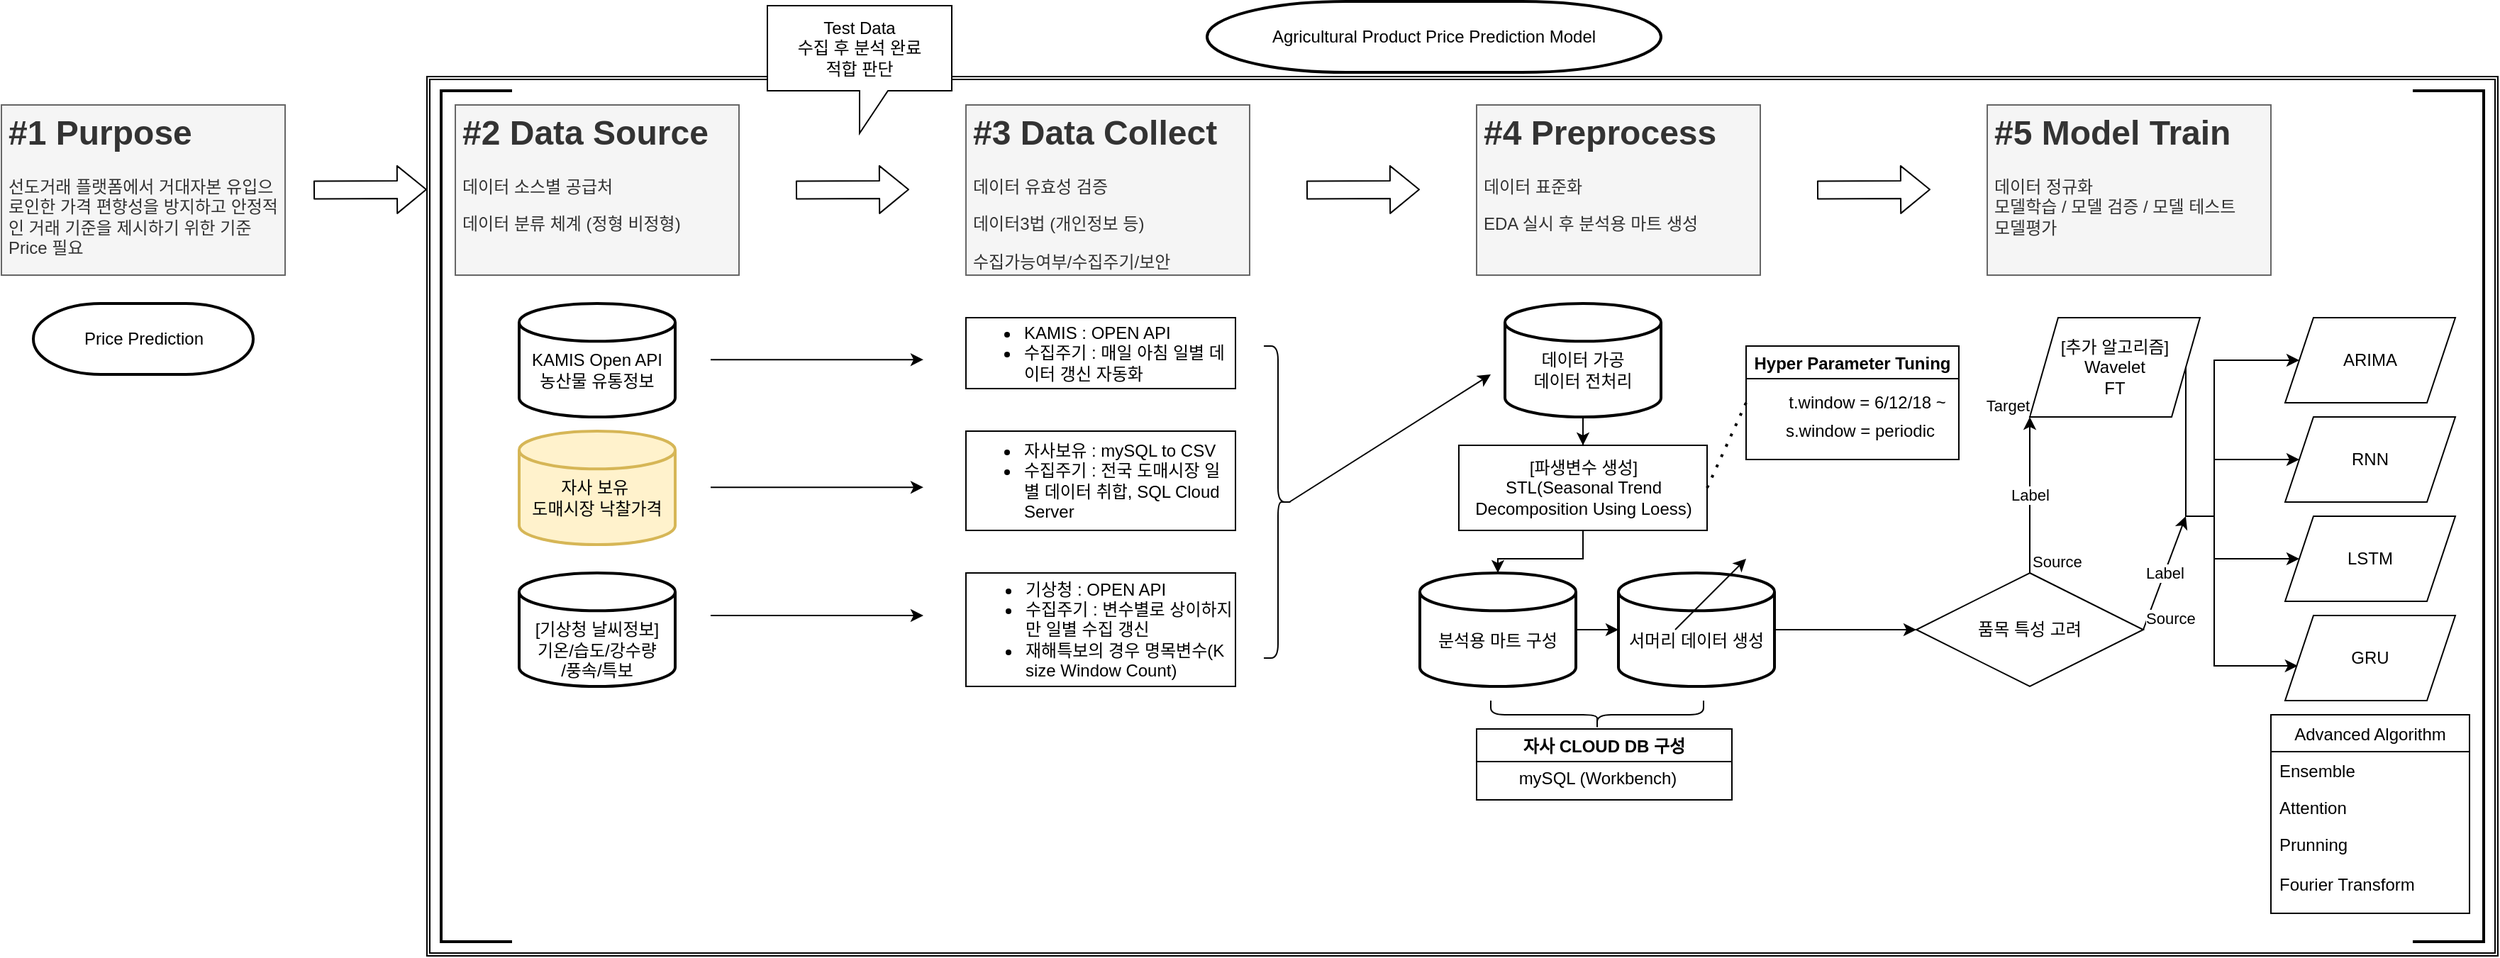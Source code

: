 <mxfile version="15.0.4" type="github">
  <diagram name="Page-1" id="74e2e168-ea6b-b213-b513-2b3c1d86103e">
    <mxGraphModel dx="2029" dy="1624" grid="1" gridSize="10" guides="1" tooltips="1" connect="1" arrows="1" fold="1" page="1" pageScale="1" pageWidth="1100" pageHeight="850" background="none" math="0" shadow="0">
      <root>
        <mxCell id="0" />
        <mxCell id="1" parent="0" />
        <mxCell id="tNpx7jzvRKUiA993KeqK-80" value="" style="shape=ext;double=1;rounded=0;whiteSpace=wrap;html=1;" parent="1" vertex="1">
          <mxGeometry x="300" y="-60" width="1460" height="620" as="geometry" />
        </mxCell>
        <mxCell id="tNpx7jzvRKUiA993KeqK-1" value="Agricultural Product Price Prediction Model" style="strokeWidth=2;html=1;shape=mxgraph.flowchart.terminator;whiteSpace=wrap;" parent="1" vertex="1">
          <mxGeometry x="850" y="-113" width="320" height="50" as="geometry" />
        </mxCell>
        <mxCell id="tNpx7jzvRKUiA993KeqK-3" value="&lt;br&gt;KAMIS Open API&lt;br&gt;농산물 유통정보" style="strokeWidth=2;html=1;shape=mxgraph.flowchart.database;whiteSpace=wrap;" parent="1" vertex="1">
          <mxGeometry x="365" y="100" width="110" height="80" as="geometry" />
        </mxCell>
        <mxCell id="tNpx7jzvRKUiA993KeqK-4" value="&lt;br&gt;자사 보유&amp;nbsp;&lt;br&gt;도매시장 낙찰가격" style="strokeWidth=2;html=1;shape=mxgraph.flowchart.database;whiteSpace=wrap;fillColor=#fff2cc;strokeColor=#d6b656;" parent="1" vertex="1">
          <mxGeometry x="365" y="190" width="110" height="80" as="geometry" />
        </mxCell>
        <mxCell id="tNpx7jzvRKUiA993KeqK-5" value="&lt;h1&gt;#1 Purpose&lt;/h1&gt;&lt;p&gt;선도거래 플랫폼에서 거대자본 유입으로인한 가격 편향성을 방지하고 안정적인 거래 기준을 제시하기 위한 기준 Price 필요&lt;/p&gt;" style="text;html=1;strokeColor=#666666;fillColor=#f5f5f5;spacing=5;spacingTop=-20;whiteSpace=wrap;overflow=hidden;rounded=0;fontColor=#333333;" parent="1" vertex="1">
          <mxGeometry y="-40" width="200" height="120" as="geometry" />
        </mxCell>
        <mxCell id="tNpx7jzvRKUiA993KeqK-6" value="&lt;h1&gt;#2 Data Source&lt;/h1&gt;&lt;p&gt;데이터 소스별 공급처&lt;/p&gt;&lt;p&gt;데이터 분류 체계 (정형 비정형)&lt;/p&gt;" style="text;html=1;strokeColor=#666666;fillColor=#f5f5f5;spacing=5;spacingTop=-20;whiteSpace=wrap;overflow=hidden;rounded=0;fontColor=#333333;" parent="1" vertex="1">
          <mxGeometry x="320" y="-40" width="200" height="120" as="geometry" />
        </mxCell>
        <mxCell id="tNpx7jzvRKUiA993KeqK-7" value="" style="shape=flexArrow;endArrow=classic;html=1;width=12.5;endSize=6.5;" parent="1" edge="1">
          <mxGeometry width="50" height="50" relative="1" as="geometry">
            <mxPoint x="220" y="20" as="sourcePoint" />
            <mxPoint x="300" y="19.58" as="targetPoint" />
          </mxGeometry>
        </mxCell>
        <mxCell id="tNpx7jzvRKUiA993KeqK-8" value="" style="shape=flexArrow;endArrow=classic;html=1;width=12.5;endSize=6.5;" parent="1" edge="1">
          <mxGeometry width="50" height="50" relative="1" as="geometry">
            <mxPoint x="560" y="20" as="sourcePoint" />
            <mxPoint x="640" y="19.58" as="targetPoint" />
          </mxGeometry>
        </mxCell>
        <mxCell id="tNpx7jzvRKUiA993KeqK-9" value="&lt;h1&gt;#3 Data Collect&lt;/h1&gt;&lt;p&gt;데이터 유효성 검증&lt;/p&gt;&lt;p&gt;데이터3법 (개인정보 등)&lt;/p&gt;&lt;p&gt;수집가능여부/수집주기/보안&lt;/p&gt;" style="text;html=1;strokeColor=#666666;fillColor=#f5f5f5;spacing=5;spacingTop=-20;whiteSpace=wrap;overflow=hidden;rounded=0;fontColor=#333333;" parent="1" vertex="1">
          <mxGeometry x="680" y="-40" width="200" height="120" as="geometry" />
        </mxCell>
        <mxCell id="tNpx7jzvRKUiA993KeqK-10" value="&lt;br&gt;&lt;br&gt;[기상청 날씨정보]&lt;br&gt;기온/습도/강수량&lt;br&gt;/풍속/특보" style="strokeWidth=2;html=1;shape=mxgraph.flowchart.database;whiteSpace=wrap;" parent="1" vertex="1">
          <mxGeometry x="365" y="290" width="110" height="80" as="geometry" />
        </mxCell>
        <mxCell id="tNpx7jzvRKUiA993KeqK-18" value="&lt;div style=&quot;text-align: left&quot;&gt;&lt;ul&gt;&lt;li&gt;&lt;span&gt;KAMIS : OPEN API&lt;/span&gt;&lt;/li&gt;&lt;li&gt;&lt;span&gt;수집주기 : 매일 아침 일별 데이터 갱신 자동화&lt;/span&gt;&lt;/li&gt;&lt;/ul&gt;&lt;/div&gt;" style="rounded=0;whiteSpace=wrap;html=1;" parent="1" vertex="1">
          <mxGeometry x="680" y="110" width="190" height="50" as="geometry" />
        </mxCell>
        <mxCell id="tNpx7jzvRKUiA993KeqK-19" value="&lt;ul&gt;&lt;li style=&quot;text-align: left&quot;&gt;자사보유 : mySQL to CSV&lt;/li&gt;&lt;li style=&quot;text-align: left&quot;&gt;수집주기 : 전국 도매시장 일별 데이터 취합, SQL Cloud Server&lt;/li&gt;&lt;/ul&gt;" style="rounded=0;whiteSpace=wrap;html=1;" parent="1" vertex="1">
          <mxGeometry x="680" y="190" width="190" height="70" as="geometry" />
        </mxCell>
        <mxCell id="tNpx7jzvRKUiA993KeqK-20" value="&lt;ul&gt;&lt;li&gt;기상청 : OPEN API&lt;/li&gt;&lt;li&gt;수집주기 : 변수별로 상이하지만 일별 수집 갱신&lt;/li&gt;&lt;li&gt;재해특보의 경우 명목변수(K size Window Count)&lt;/li&gt;&lt;/ul&gt;" style="rounded=0;whiteSpace=wrap;html=1;align=left;" parent="1" vertex="1">
          <mxGeometry x="680" y="290" width="190" height="80" as="geometry" />
        </mxCell>
        <mxCell id="tNpx7jzvRKUiA993KeqK-21" value="" style="endArrow=classic;html=1;" parent="1" edge="1">
          <mxGeometry width="50" height="50" relative="1" as="geometry">
            <mxPoint x="500" y="139.58" as="sourcePoint" />
            <mxPoint x="650" y="139.58" as="targetPoint" />
          </mxGeometry>
        </mxCell>
        <mxCell id="tNpx7jzvRKUiA993KeqK-22" value="" style="endArrow=classic;html=1;" parent="1" edge="1">
          <mxGeometry width="50" height="50" relative="1" as="geometry">
            <mxPoint x="500" y="229.58" as="sourcePoint" />
            <mxPoint x="650" y="229.58" as="targetPoint" />
          </mxGeometry>
        </mxCell>
        <mxCell id="tNpx7jzvRKUiA993KeqK-23" value="" style="endArrow=classic;html=1;" parent="1" edge="1">
          <mxGeometry width="50" height="50" relative="1" as="geometry">
            <mxPoint x="500" y="320" as="sourcePoint" />
            <mxPoint x="650" y="320" as="targetPoint" />
          </mxGeometry>
        </mxCell>
        <mxCell id="tNpx7jzvRKUiA993KeqK-24" value="" style="shape=flexArrow;endArrow=classic;html=1;width=12.5;endSize=6.5;" parent="1" edge="1">
          <mxGeometry width="50" height="50" relative="1" as="geometry">
            <mxPoint x="920" y="20.0" as="sourcePoint" />
            <mxPoint x="1000" y="19.58" as="targetPoint" />
          </mxGeometry>
        </mxCell>
        <mxCell id="tNpx7jzvRKUiA993KeqK-25" value="&lt;h1&gt;#4 Preprocess&lt;/h1&gt;&lt;p&gt;데이터 표준화&lt;/p&gt;&lt;p&gt;&lt;span&gt;EDA 실시 후 분석용 마트 생성&lt;/span&gt;&lt;/p&gt;" style="text;html=1;strokeColor=#666666;fillColor=#f5f5f5;spacing=5;spacingTop=-20;whiteSpace=wrap;overflow=hidden;rounded=0;fontColor=#333333;" parent="1" vertex="1">
          <mxGeometry x="1040" y="-40" width="200" height="120" as="geometry" />
        </mxCell>
        <mxCell id="tNpx7jzvRKUiA993KeqK-26" value="Test Data &lt;br&gt;수집 후 분석 완료 &lt;br&gt;적합 판단" style="shape=callout;whiteSpace=wrap;html=1;perimeter=calloutPerimeter;" parent="1" vertex="1">
          <mxGeometry x="540" y="-110" width="130" height="90" as="geometry" />
        </mxCell>
        <mxCell id="tNpx7jzvRKUiA993KeqK-31" style="edgeStyle=orthogonalEdgeStyle;rounded=0;orthogonalLoop=1;jettySize=auto;html=1;exitX=0.5;exitY=1;exitDx=0;exitDy=0;exitPerimeter=0;" parent="1" source="tNpx7jzvRKUiA993KeqK-27" target="tNpx7jzvRKUiA993KeqK-30" edge="1">
          <mxGeometry relative="1" as="geometry" />
        </mxCell>
        <mxCell id="tNpx7jzvRKUiA993KeqK-27" value="&lt;br&gt;데이터 가공&lt;br&gt;데이터 전처리" style="strokeWidth=2;html=1;shape=mxgraph.flowchart.database;whiteSpace=wrap;" parent="1" vertex="1">
          <mxGeometry x="1060" y="100" width="110" height="80" as="geometry" />
        </mxCell>
        <mxCell id="tNpx7jzvRKUiA993KeqK-28" value="" style="shape=curlyBracket;whiteSpace=wrap;html=1;rounded=1;flipH=1;" parent="1" vertex="1">
          <mxGeometry x="890" y="130" width="20" height="220" as="geometry" />
        </mxCell>
        <mxCell id="tNpx7jzvRKUiA993KeqK-29" value="" style="endArrow=classic;html=1;exitX=0.1;exitY=0.5;exitDx=0;exitDy=0;exitPerimeter=0;" parent="1" source="tNpx7jzvRKUiA993KeqK-28" edge="1">
          <mxGeometry width="50" height="50" relative="1" as="geometry">
            <mxPoint x="510" y="149.58" as="sourcePoint" />
            <mxPoint x="1050" y="150" as="targetPoint" />
          </mxGeometry>
        </mxCell>
        <mxCell id="tNpx7jzvRKUiA993KeqK-33" style="edgeStyle=orthogonalEdgeStyle;rounded=0;orthogonalLoop=1;jettySize=auto;html=1;exitX=0.5;exitY=1;exitDx=0;exitDy=0;entryX=0.5;entryY=0;entryDx=0;entryDy=0;entryPerimeter=0;" parent="1" source="tNpx7jzvRKUiA993KeqK-30" target="tNpx7jzvRKUiA993KeqK-32" edge="1">
          <mxGeometry relative="1" as="geometry" />
        </mxCell>
        <mxCell id="tNpx7jzvRKUiA993KeqK-30" value="[파생변수 생성]&lt;br&gt;STL(Seasonal Trend Decomposition Using Loess)" style="rounded=0;whiteSpace=wrap;html=1;" parent="1" vertex="1">
          <mxGeometry x="1027.5" y="200" width="175" height="60" as="geometry" />
        </mxCell>
        <mxCell id="tNpx7jzvRKUiA993KeqK-35" style="edgeStyle=orthogonalEdgeStyle;rounded=0;orthogonalLoop=1;jettySize=auto;html=1;exitX=1;exitY=0.5;exitDx=0;exitDy=0;exitPerimeter=0;entryX=0;entryY=0.5;entryDx=0;entryDy=0;entryPerimeter=0;" parent="1" source="tNpx7jzvRKUiA993KeqK-32" target="tNpx7jzvRKUiA993KeqK-34" edge="1">
          <mxGeometry relative="1" as="geometry" />
        </mxCell>
        <mxCell id="tNpx7jzvRKUiA993KeqK-32" value="&lt;br&gt;분석용 마트 구성" style="strokeWidth=2;html=1;shape=mxgraph.flowchart.database;whiteSpace=wrap;" parent="1" vertex="1">
          <mxGeometry x="1000" y="290" width="110" height="80" as="geometry" />
        </mxCell>
        <mxCell id="tNpx7jzvRKUiA993KeqK-34" value="&lt;br&gt;서머리 데이터 생성" style="strokeWidth=2;html=1;shape=mxgraph.flowchart.database;whiteSpace=wrap;" parent="1" vertex="1">
          <mxGeometry x="1140" y="290" width="110" height="80" as="geometry" />
        </mxCell>
        <mxCell id="tNpx7jzvRKUiA993KeqK-36" value="" style="shape=curlyBracket;whiteSpace=wrap;html=1;rounded=1;flipH=1;rotation=90;" parent="1" vertex="1">
          <mxGeometry x="1115" y="315" width="20" height="150" as="geometry" />
        </mxCell>
        <mxCell id="tNpx7jzvRKUiA993KeqK-37" value="" style="shape=flexArrow;endArrow=classic;html=1;width=12.5;endSize=6.5;" parent="1" edge="1">
          <mxGeometry width="50" height="50" relative="1" as="geometry">
            <mxPoint x="1280" y="20.0" as="sourcePoint" />
            <mxPoint x="1360" y="19.58" as="targetPoint" />
          </mxGeometry>
        </mxCell>
        <mxCell id="tNpx7jzvRKUiA993KeqK-38" value="&lt;h1&gt;#5 Model Train&lt;/h1&gt;&lt;div&gt;데이터 정규화&lt;/div&gt;&lt;div&gt;모델학습 / 모델 검증 / 모델 테스트&lt;/div&gt;&lt;div&gt;모델평가&amp;nbsp;&lt;/div&gt;" style="text;html=1;strokeColor=#666666;fillColor=#f5f5f5;spacing=5;spacingTop=-20;whiteSpace=wrap;overflow=hidden;rounded=0;fontColor=#333333;" parent="1" vertex="1">
          <mxGeometry x="1400" y="-40" width="200" height="120" as="geometry" />
        </mxCell>
        <mxCell id="tNpx7jzvRKUiA993KeqK-39" value="Hyper Parameter Tuning" style="swimlane;" parent="1" vertex="1">
          <mxGeometry x="1230" y="130" width="150" height="80" as="geometry" />
        </mxCell>
        <mxCell id="tNpx7jzvRKUiA993KeqK-40" value="t.window = 6/12/18 ~" style="text;html=1;align=center;verticalAlign=middle;resizable=0;points=[];autosize=1;strokeColor=none;" parent="tNpx7jzvRKUiA993KeqK-39" vertex="1">
          <mxGeometry x="20" y="30" width="130" height="20" as="geometry" />
        </mxCell>
        <mxCell id="tNpx7jzvRKUiA993KeqK-41" value="s.window = periodic" style="text;html=1;align=center;verticalAlign=middle;resizable=0;points=[];autosize=1;strokeColor=none;" parent="tNpx7jzvRKUiA993KeqK-39" vertex="1">
          <mxGeometry x="20" y="50" width="120" height="20" as="geometry" />
        </mxCell>
        <mxCell id="tNpx7jzvRKUiA993KeqK-42" value="" style="endArrow=none;dashed=1;html=1;dashPattern=1 3;strokeWidth=2;entryX=0;entryY=0.5;entryDx=0;entryDy=0;exitX=1;exitY=0.5;exitDx=0;exitDy=0;" parent="1" source="tNpx7jzvRKUiA993KeqK-30" target="tNpx7jzvRKUiA993KeqK-39" edge="1">
          <mxGeometry width="50" height="50" relative="1" as="geometry">
            <mxPoint x="1160" y="340" as="sourcePoint" />
            <mxPoint x="1280" y="180.0" as="targetPoint" />
          </mxGeometry>
        </mxCell>
        <mxCell id="tNpx7jzvRKUiA993KeqK-43" value="자사 CLOUD DB 구성" style="swimlane;" parent="1" vertex="1">
          <mxGeometry x="1040" y="400" width="180" height="50" as="geometry" />
        </mxCell>
        <mxCell id="tNpx7jzvRKUiA993KeqK-44" value="mySQL (Workbench)" style="text;html=1;align=center;verticalAlign=middle;resizable=0;points=[];autosize=1;strokeColor=none;" parent="tNpx7jzvRKUiA993KeqK-43" vertex="1">
          <mxGeometry x="20" y="25" width="130" height="20" as="geometry" />
        </mxCell>
        <mxCell id="tNpx7jzvRKUiA993KeqK-47" value="ARIMA" style="shape=parallelogram;perimeter=parallelogramPerimeter;whiteSpace=wrap;html=1;fixedSize=1;" parent="1" vertex="1">
          <mxGeometry x="1610" y="110" width="120" height="60" as="geometry" />
        </mxCell>
        <mxCell id="tNpx7jzvRKUiA993KeqK-48" value="RNN" style="shape=parallelogram;perimeter=parallelogramPerimeter;whiteSpace=wrap;html=1;fixedSize=1;" parent="1" vertex="1">
          <mxGeometry x="1610" y="180" width="120" height="60" as="geometry" />
        </mxCell>
        <mxCell id="tNpx7jzvRKUiA993KeqK-49" value="LSTM" style="shape=parallelogram;perimeter=parallelogramPerimeter;whiteSpace=wrap;html=1;fixedSize=1;" parent="1" vertex="1">
          <mxGeometry x="1610" y="250" width="120" height="60" as="geometry" />
        </mxCell>
        <mxCell id="tNpx7jzvRKUiA993KeqK-50" value="GRU" style="shape=parallelogram;perimeter=parallelogramPerimeter;whiteSpace=wrap;html=1;fixedSize=1;" parent="1" vertex="1">
          <mxGeometry x="1610" y="320" width="120" height="60" as="geometry" />
        </mxCell>
        <mxCell id="tNpx7jzvRKUiA993KeqK-56" style="edgeStyle=orthogonalEdgeStyle;rounded=0;orthogonalLoop=1;jettySize=auto;html=1;exitX=1;exitY=0.5;exitDx=0;exitDy=0;" parent="1" source="tNpx7jzvRKUiA993KeqK-51" target="tNpx7jzvRKUiA993KeqK-47" edge="1">
          <mxGeometry relative="1" as="geometry">
            <Array as="points">
              <mxPoint x="1540" y="250" />
              <mxPoint x="1560" y="250" />
              <mxPoint x="1560" y="140" />
            </Array>
          </mxGeometry>
        </mxCell>
        <mxCell id="tNpx7jzvRKUiA993KeqK-57" style="edgeStyle=orthogonalEdgeStyle;rounded=0;orthogonalLoop=1;jettySize=auto;html=1;exitX=1;exitY=0.5;exitDx=0;exitDy=0;entryX=0;entryY=0.5;entryDx=0;entryDy=0;" parent="1" source="tNpx7jzvRKUiA993KeqK-51" target="tNpx7jzvRKUiA993KeqK-48" edge="1">
          <mxGeometry relative="1" as="geometry">
            <Array as="points">
              <mxPoint x="1540" y="250" />
              <mxPoint x="1560" y="250" />
              <mxPoint x="1560" y="210" />
            </Array>
          </mxGeometry>
        </mxCell>
        <mxCell id="tNpx7jzvRKUiA993KeqK-58" style="edgeStyle=orthogonalEdgeStyle;rounded=0;orthogonalLoop=1;jettySize=auto;html=1;exitX=1;exitY=0.5;exitDx=0;exitDy=0;entryX=0;entryY=0.5;entryDx=0;entryDy=0;" parent="1" source="tNpx7jzvRKUiA993KeqK-51" target="tNpx7jzvRKUiA993KeqK-49" edge="1">
          <mxGeometry relative="1" as="geometry">
            <Array as="points">
              <mxPoint x="1540" y="250" />
              <mxPoint x="1560" y="250" />
              <mxPoint x="1560" y="280" />
            </Array>
          </mxGeometry>
        </mxCell>
        <mxCell id="tNpx7jzvRKUiA993KeqK-59" style="edgeStyle=orthogonalEdgeStyle;rounded=0;orthogonalLoop=1;jettySize=auto;html=1;exitX=1;exitY=0.5;exitDx=0;exitDy=0;entryX=0.074;entryY=0.592;entryDx=0;entryDy=0;entryPerimeter=0;" parent="1" source="tNpx7jzvRKUiA993KeqK-51" target="tNpx7jzvRKUiA993KeqK-50" edge="1">
          <mxGeometry relative="1" as="geometry">
            <Array as="points">
              <mxPoint x="1540" y="250" />
              <mxPoint x="1560" y="250" />
              <mxPoint x="1560" y="356" />
            </Array>
          </mxGeometry>
        </mxCell>
        <mxCell id="tNpx7jzvRKUiA993KeqK-51" value="[추가 알고리즘]&lt;br&gt;Wavelet&lt;br&gt;FT" style="shape=parallelogram;perimeter=parallelogramPerimeter;whiteSpace=wrap;html=1;fixedSize=1;" parent="1" vertex="1">
          <mxGeometry x="1430" y="110" width="120" height="70" as="geometry" />
        </mxCell>
        <mxCell id="tNpx7jzvRKUiA993KeqK-52" value="품목 특성 고려" style="rhombus;whiteSpace=wrap;html=1;" parent="1" vertex="1">
          <mxGeometry x="1350" y="290" width="160" height="80" as="geometry" />
        </mxCell>
        <mxCell id="tNpx7jzvRKUiA993KeqK-53" value="" style="endArrow=classic;html=1;entryX=0;entryY=0.5;entryDx=0;entryDy=0;entryPerimeter=0;exitX=1;exitY=0.5;exitDx=0;exitDy=0;exitPerimeter=0;" parent="1" source="tNpx7jzvRKUiA993KeqK-34" target="tNpx7jzvRKUiA993KeqK-52" edge="1">
          <mxGeometry width="50" height="50" relative="1" as="geometry">
            <mxPoint x="1180" y="330" as="sourcePoint" />
            <mxPoint x="1230" y="280" as="targetPoint" />
          </mxGeometry>
        </mxCell>
        <mxCell id="tNpx7jzvRKUiA993KeqK-54" value="" style="endArrow=classic;html=1;" parent="1" edge="1">
          <mxGeometry width="50" height="50" relative="1" as="geometry">
            <mxPoint x="1180" y="330" as="sourcePoint" />
            <mxPoint x="1230" y="280" as="targetPoint" />
          </mxGeometry>
        </mxCell>
        <mxCell id="tNpx7jzvRKUiA993KeqK-61" value="" style="endArrow=classic;html=1;exitX=0.5;exitY=0;exitDx=0;exitDy=0;" parent="1" source="tNpx7jzvRKUiA993KeqK-52" edge="1">
          <mxGeometry relative="1" as="geometry">
            <mxPoint x="1380" y="270" as="sourcePoint" />
            <mxPoint x="1430" y="180" as="targetPoint" />
          </mxGeometry>
        </mxCell>
        <mxCell id="tNpx7jzvRKUiA993KeqK-62" value="Label" style="edgeLabel;resizable=0;html=1;align=center;verticalAlign=middle;" parent="tNpx7jzvRKUiA993KeqK-61" connectable="0" vertex="1">
          <mxGeometry relative="1" as="geometry" />
        </mxCell>
        <mxCell id="tNpx7jzvRKUiA993KeqK-63" value="Source" style="edgeLabel;resizable=0;html=1;align=left;verticalAlign=bottom;" parent="tNpx7jzvRKUiA993KeqK-61" connectable="0" vertex="1">
          <mxGeometry x="-1" relative="1" as="geometry" />
        </mxCell>
        <mxCell id="tNpx7jzvRKUiA993KeqK-64" value="Target" style="edgeLabel;resizable=0;html=1;align=right;verticalAlign=bottom;" parent="tNpx7jzvRKUiA993KeqK-61" connectable="0" vertex="1">
          <mxGeometry x="1" relative="1" as="geometry" />
        </mxCell>
        <mxCell id="tNpx7jzvRKUiA993KeqK-66" value="" style="endArrow=classic;html=1;exitX=1;exitY=0.5;exitDx=0;exitDy=0;" parent="1" source="tNpx7jzvRKUiA993KeqK-52" edge="1">
          <mxGeometry relative="1" as="geometry">
            <mxPoint x="1260" y="190" as="sourcePoint" />
            <mxPoint x="1540" y="250" as="targetPoint" />
          </mxGeometry>
        </mxCell>
        <mxCell id="tNpx7jzvRKUiA993KeqK-67" value="Label" style="edgeLabel;resizable=0;html=1;align=center;verticalAlign=middle;" parent="tNpx7jzvRKUiA993KeqK-66" connectable="0" vertex="1">
          <mxGeometry relative="1" as="geometry" />
        </mxCell>
        <mxCell id="tNpx7jzvRKUiA993KeqK-68" value="Source" style="edgeLabel;resizable=0;html=1;align=left;verticalAlign=bottom;" parent="tNpx7jzvRKUiA993KeqK-66" connectable="0" vertex="1">
          <mxGeometry x="-1" relative="1" as="geometry" />
        </mxCell>
        <mxCell id="tNpx7jzvRKUiA993KeqK-70" value="Advanced Algorithm" style="swimlane;fontStyle=0;childLayout=stackLayout;horizontal=1;startSize=26;horizontalStack=0;resizeParent=1;resizeParentMax=0;resizeLast=0;collapsible=1;marginBottom=0;" parent="1" vertex="1">
          <mxGeometry x="1600" y="390" width="140" height="140" as="geometry" />
        </mxCell>
        <mxCell id="tNpx7jzvRKUiA993KeqK-71" value="Ensemble" style="text;strokeColor=none;fillColor=none;align=left;verticalAlign=top;spacingLeft=4;spacingRight=4;overflow=hidden;rotatable=0;points=[[0,0.5],[1,0.5]];portConstraint=eastwest;" parent="tNpx7jzvRKUiA993KeqK-70" vertex="1">
          <mxGeometry y="26" width="140" height="26" as="geometry" />
        </mxCell>
        <mxCell id="tNpx7jzvRKUiA993KeqK-72" value="Attention" style="text;strokeColor=none;fillColor=none;align=left;verticalAlign=top;spacingLeft=4;spacingRight=4;overflow=hidden;rotatable=0;points=[[0,0.5],[1,0.5]];portConstraint=eastwest;" parent="tNpx7jzvRKUiA993KeqK-70" vertex="1">
          <mxGeometry y="52" width="140" height="26" as="geometry" />
        </mxCell>
        <mxCell id="tNpx7jzvRKUiA993KeqK-73" value="Prunning &#xa;&#xa;Fourier Transform&#xa;&#xa;" style="text;strokeColor=none;fillColor=none;align=left;verticalAlign=top;spacingLeft=4;spacingRight=4;overflow=hidden;rotatable=0;points=[[0,0.5],[1,0.5]];portConstraint=eastwest;" parent="tNpx7jzvRKUiA993KeqK-70" vertex="1">
          <mxGeometry y="78" width="140" height="62" as="geometry" />
        </mxCell>
        <mxCell id="tNpx7jzvRKUiA993KeqK-77" value="" style="strokeWidth=2;html=1;shape=mxgraph.flowchart.annotation_1;align=left;pointerEvents=1;" parent="1" vertex="1">
          <mxGeometry x="310" y="-50" width="50" height="600" as="geometry" />
        </mxCell>
        <mxCell id="tNpx7jzvRKUiA993KeqK-78" value="" style="strokeWidth=2;html=1;shape=mxgraph.flowchart.annotation_1;align=left;pointerEvents=1;rotation=-180;" parent="1" vertex="1">
          <mxGeometry x="1700" y="-50" width="50" height="600" as="geometry" />
        </mxCell>
        <mxCell id="tNpx7jzvRKUiA993KeqK-79" value="Price Prediction" style="strokeWidth=2;html=1;shape=mxgraph.flowchart.terminator;whiteSpace=wrap;" parent="1" vertex="1">
          <mxGeometry x="22.5" y="100" width="155" height="50" as="geometry" />
        </mxCell>
      </root>
    </mxGraphModel>
  </diagram>
</mxfile>
